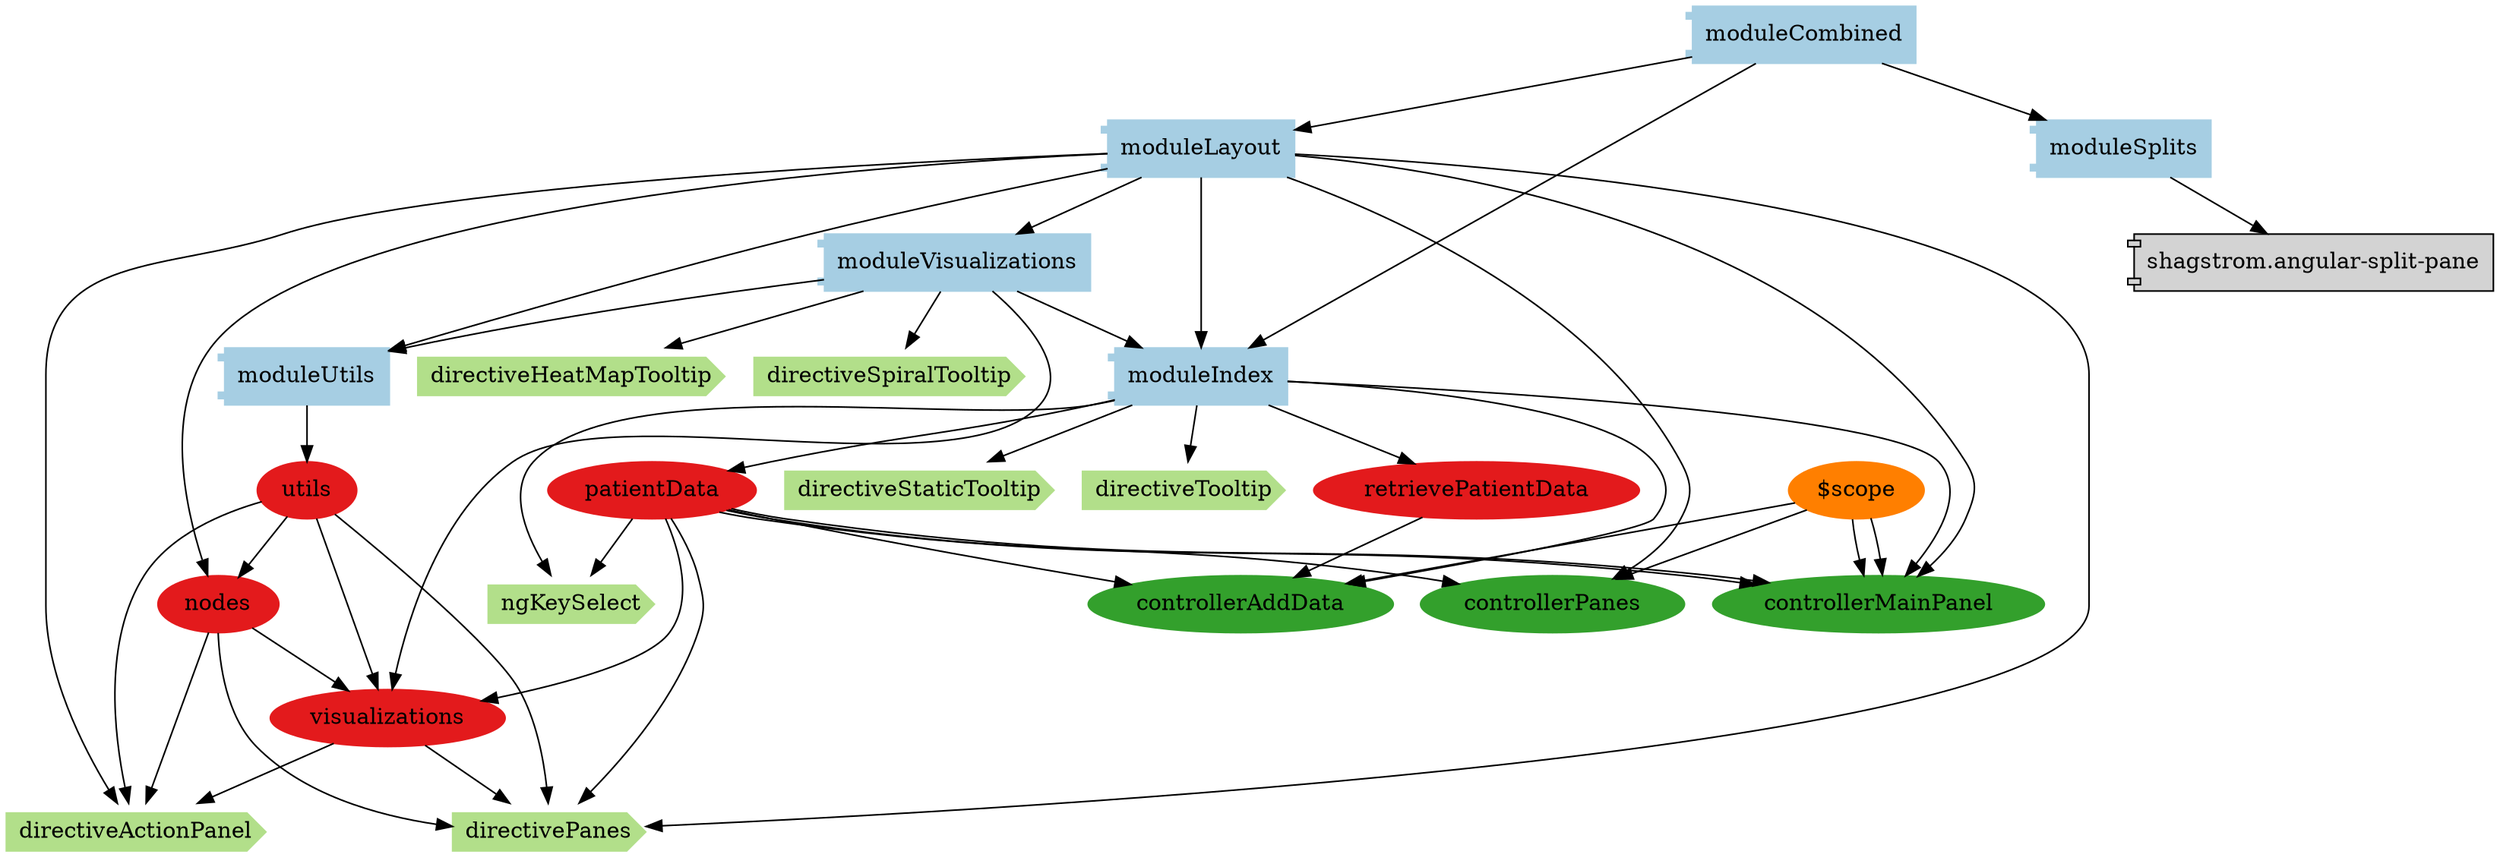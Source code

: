 digraph dependencies {
  node[shape="component",style="filled",colorscheme=paired12]

    node[shape="component"]
    
      "moduleIndex"[label="moduleIndex", color=1]
    
      "moduleSplits"[label="moduleSplits", color=1]
    
      "moduleUtils"[label="moduleUtils", color=1]
    
      "moduleVisualizations"[label="moduleVisualizations", color=1]
    
      "moduleLayout"[label="moduleLayout", color=1]
    
      "moduleCombined"[label="moduleCombined", color=1]
    

    
      
    
      
        "moduleSplits" -> "shagstrom.angular-split-pane"
      
    
      
    
      
        "moduleVisualizations" -> "moduleIndex"
      
        "moduleVisualizations" -> "moduleUtils"
      
    
      
        "moduleLayout" -> "moduleIndex"
      
        "moduleLayout" -> "moduleUtils"
      
        "moduleLayout" -> "moduleVisualizations"
      
    
      
        "moduleCombined" -> "moduleIndex"
      
        "moduleCombined" -> "moduleLayout"
      
        "moduleCombined" -> "moduleSplits"
      
    

    node[shape="ellipse"]


    
      

      
        "controllerAddData"[label="controllerAddData", color=4]
      
        "controllerMainPanel"[label="controllerMainPanel", color=4]
      

      

      
        "retrievePatientData"[label="retrievePatientData", color=6]
      
        "patientData"[label="patientData", color=6]
      


      node[shape="cds"]

      

      
        "directiveStaticTooltip"[label="directiveStaticTooltip", color=3]
      
        "directiveTooltip"[label="directiveTooltip", color=3]
      
        "ngKeySelect"[label="ngKeySelect", color=3]
      





      node[shape="ellipse"]
      

      
        "moduleIndex" -> "directiveStaticTooltip"
      
        "moduleIndex" -> "directiveTooltip"
      
        "moduleIndex" -> "ngKeySelect"
      

      
        "moduleIndex" -> "controllerAddData"
      
        "moduleIndex" -> "controllerMainPanel"
      

      

      
        "moduleIndex" -> "retrievePatientData"
      
        "moduleIndex" -> "patientData"
      

      











      node[shape="ellipse",style="filled", color=8]
      

      
        
      
        
      
        
          "patientData"[label="patientData"]
          "patientData" -> "ngKeySelect"
        
      

      
        
          "$scope"[label="$scope"]
          "$scope" -> "controllerAddData"
        
          "patientData"[label="patientData"]
          "patientData" -> "controllerAddData"
        
          "retrievePatientData"[label="retrievePatientData"]
          "retrievePatientData" -> "controllerAddData"
        
      
        
          "$scope"[label="$scope"]
          "$scope" -> "controllerMainPanel"
        
          "patientData"[label="patientData"]
          "patientData" -> "controllerMainPanel"
        
      

      

      
        
      
        
      

      

    
      

      

      

      


      node[shape="cds"]

      

      





      node[shape="ellipse"]
      

      

      

      

      

      











      node[shape="ellipse",style="filled", color=8]
      

      

      

      

      

      

    
      

      

      

      
        "utils"[label="utils", color=6]
      


      node[shape="cds"]

      

      





      node[shape="ellipse"]
      

      

      

      

      
        "moduleUtils" -> "utils"
      

      











      node[shape="ellipse",style="filled", color=8]
      

      

      

      

      
        
      

      

    
      

      

      

      
        "visualizations"[label="visualizations", color=6]
      


      node[shape="cds"]

      

      
        "directiveHeatMapTooltip"[label="directiveHeatMapTooltip", color=3]
      
        "directiveSpiralTooltip"[label="directiveSpiralTooltip", color=3]
      





      node[shape="ellipse"]
      

      
        "moduleVisualizations" -> "directiveHeatMapTooltip"
      
        "moduleVisualizations" -> "directiveSpiralTooltip"
      

      

      

      
        "moduleVisualizations" -> "visualizations"
      

      











      node[shape="ellipse",style="filled", color=8]
      

      
        
      
        
      

      

      

      
        
          "patientData"[label="patientData"]
          "patientData" -> "visualizations"
        
          "utils"[label="utils"]
          "utils" -> "visualizations"
        
          "nodes"[label="nodes"]
          "nodes" -> "visualizations"
        
      

      

    
      

      
        "controllerMainPanel"[label="controllerMainPanel", color=4]
      
        "controllerPanes"[label="controllerPanes", color=4]
      

      

      
        "nodes"[label="nodes", color=6]
      


      node[shape="cds"]

      

      
        "directiveActionPanel"[label="directiveActionPanel", color=3]
      
        "directivePanes"[label="directivePanes", color=3]
      





      node[shape="ellipse"]
      

      
        "moduleLayout" -> "directiveActionPanel"
      
        "moduleLayout" -> "directivePanes"
      

      
        "moduleLayout" -> "controllerMainPanel"
      
        "moduleLayout" -> "controllerPanes"
      

      

      
        "moduleLayout" -> "nodes"
      

      











      node[shape="ellipse",style="filled", color=8]
      

      
        
          "visualizations"[label="visualizations"]
          "visualizations" -> "directiveActionPanel"
        
          "utils"[label="utils"]
          "utils" -> "directiveActionPanel"
        
          "nodes"[label="nodes"]
          "nodes" -> "directiveActionPanel"
        
      
        
          "utils"[label="utils"]
          "utils" -> "directivePanes"
        
          "nodes"[label="nodes"]
          "nodes" -> "directivePanes"
        
          "patientData"[label="patientData"]
          "patientData" -> "directivePanes"
        
          "visualizations"[label="visualizations"]
          "visualizations" -> "directivePanes"
        
      

      
        
          "$scope"[label="$scope"]
          "$scope" -> "controllerMainPanel"
        
          "patientData"[label="patientData"]
          "patientData" -> "controllerMainPanel"
        
      
        
          "$scope"[label="$scope"]
          "$scope" -> "controllerPanes"
        
          "patientData"[label="patientData"]
          "patientData" -> "controllerPanes"
        
      

      

      
        
          "utils"[label="utils"]
          "utils" -> "nodes"
        
      

      

    
      

      

      

      


      node[shape="cds"]

      

      





      node[shape="ellipse"]
      

      

      

      

      

      











      node[shape="ellipse",style="filled", color=8]
      

      

      

      

      

      

    
}
